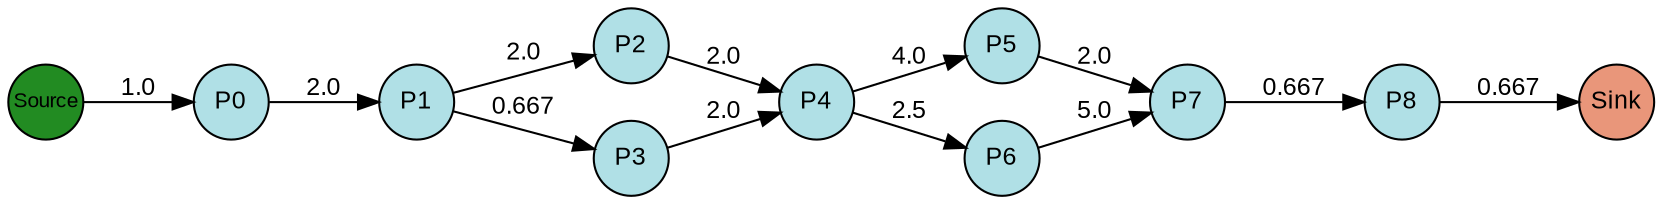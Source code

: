digraph {
  splines=true;
node [margin=0 fontname=arial fontcolor=black fontsize=12 shape=circle width=0.5 fixedsize=true style=filled fillcolor=powderblue]
  1 [label="P0"]
  2 [label="P1"]
  3 [label="P2"]
  4 [label="P3"]
  5 [label="P4"]
  6 [label="P5"]
  7 [label="P6"]
  8 [label="P7"]
  9 [label="P8"]
  node [margin=0 fontname=arial fontcolor=black fontsize=10 shape=circle width=0.5 fixedsize=true style=filled fillcolor=forestgreen]
  10 [label="Source"]
  node [margin=0 fontname=arial fontcolor=black fontsize=12 shape=circle width=0.5 fixedsize=true style=filled fillcolor=darksalmon]
  11 [label="Sink"]
rankdir=LR
edge [margin=0 fontname=arial fontcolor=black fontsize=12]
   1 -> 2 [label="2.0"]
   2 -> 3 [label="2.0"]
   2 -> 4 [label="0.667"]
   3 -> 5 [label="2.0"]
   4 -> 5 [label="2.0"]
   5 -> 6 [label="4.0"]
   5 -> 7 [label="2.5"]
   6 -> 8 [label="2.0"]
   7 -> 8 [label="5.0"]
   8 -> 9 [label="0.667"]
   10 -> 1 [label="1.0"]
   9 -> 11 [label="0.667"]

  {rank=same 10}
	{rank=same  1 }
	{rank=same  2 }
	{rank=same  3, 4 }
	{rank=same  5 }
	{rank=same  6, 7 }
	{rank=same  8 }
	{rank=same  9 }
  {rank=same 11}
}
